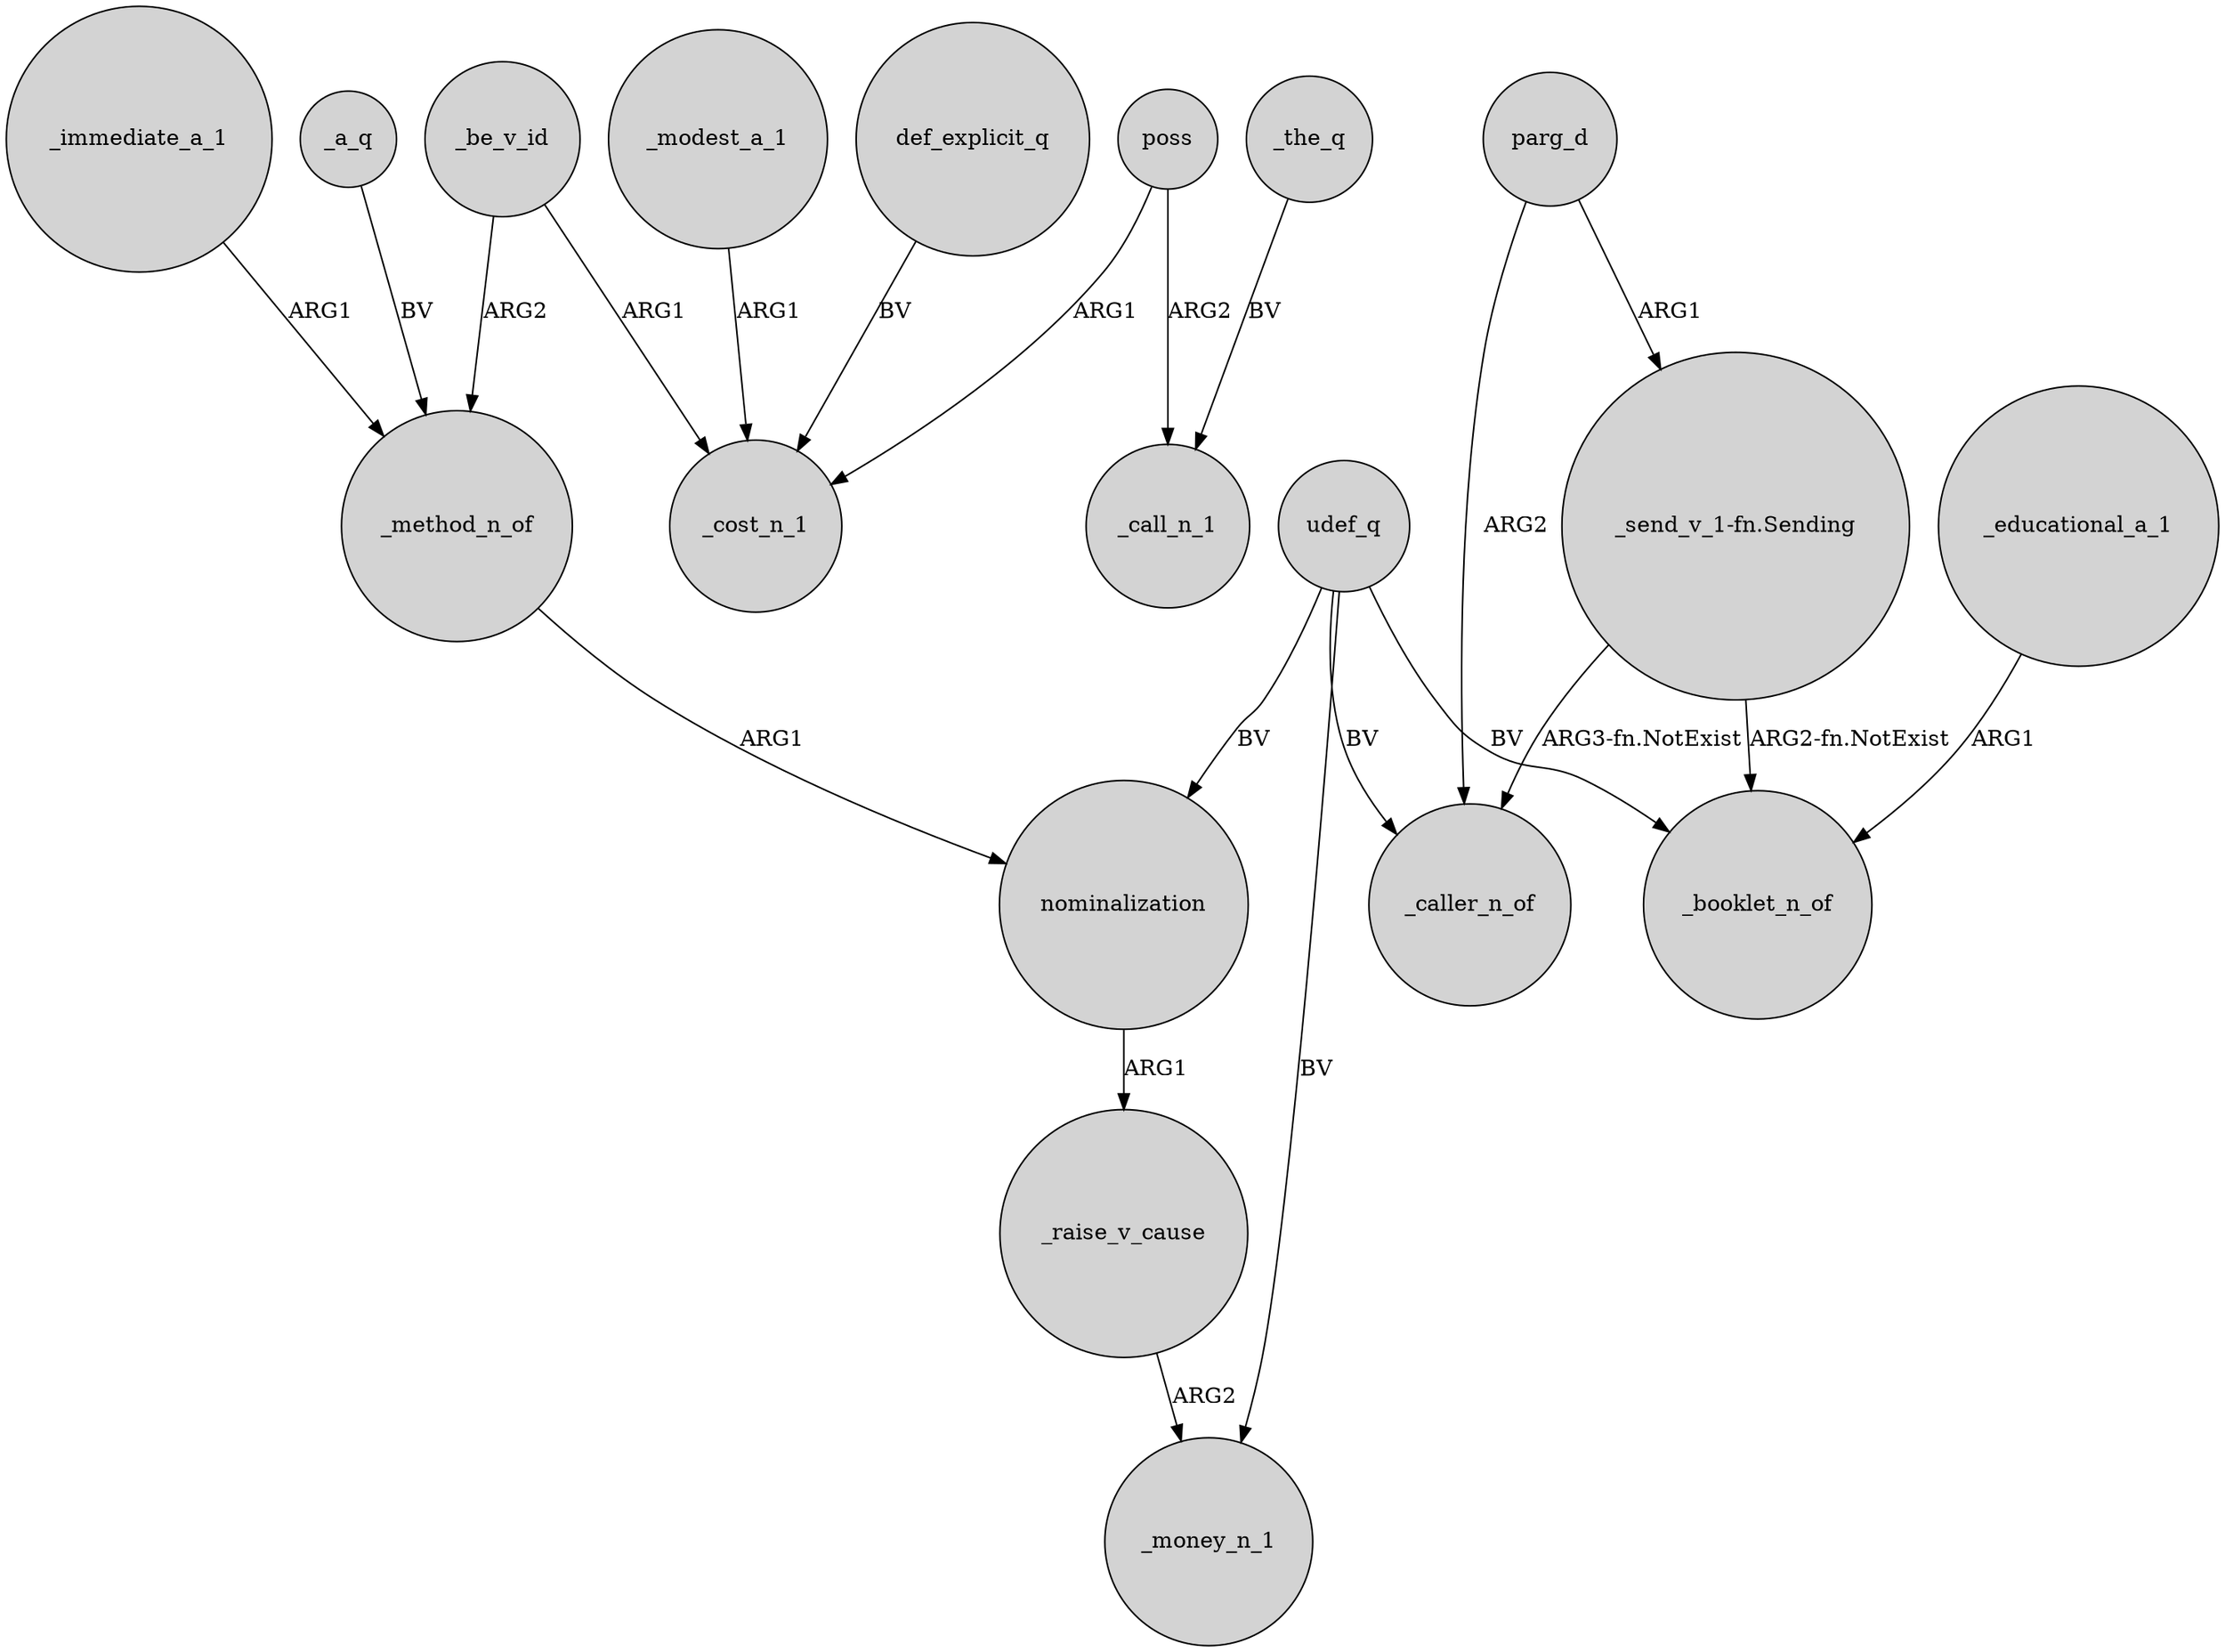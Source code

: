 digraph {
	node [shape=circle style=filled]
	udef_q -> _money_n_1 [label=BV]
	_be_v_id -> _cost_n_1 [label=ARG1]
	_a_q -> _method_n_of [label=BV]
	udef_q -> _booklet_n_of [label=BV]
	_modest_a_1 -> _cost_n_1 [label=ARG1]
	parg_d -> _caller_n_of [label=ARG2]
	_be_v_id -> _method_n_of [label=ARG2]
	_method_n_of -> nominalization [label=ARG1]
	"_send_v_1-fn.Sending" -> _caller_n_of [label="ARG3-fn.NotExist"]
	nominalization -> _raise_v_cause [label=ARG1]
	_the_q -> _call_n_1 [label=BV]
	"_send_v_1-fn.Sending" -> _booklet_n_of [label="ARG2-fn.NotExist"]
	udef_q -> nominalization [label=BV]
	udef_q -> _caller_n_of [label=BV]
	poss -> _call_n_1 [label=ARG2]
	_immediate_a_1 -> _method_n_of [label=ARG1]
	parg_d -> "_send_v_1-fn.Sending" [label=ARG1]
	def_explicit_q -> _cost_n_1 [label=BV]
	poss -> _cost_n_1 [label=ARG1]
	_raise_v_cause -> _money_n_1 [label=ARG2]
	_educational_a_1 -> _booklet_n_of [label=ARG1]
}
